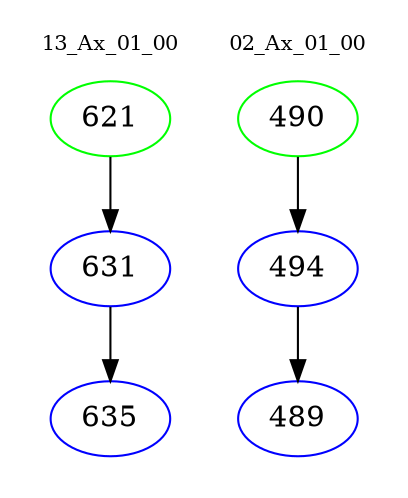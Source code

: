 digraph{
subgraph cluster_0 {
color = white
label = "13_Ax_01_00";
fontsize=10;
T0_621 [label="621", color="green"]
T0_621 -> T0_631 [color="black"]
T0_631 [label="631", color="blue"]
T0_631 -> T0_635 [color="black"]
T0_635 [label="635", color="blue"]
}
subgraph cluster_1 {
color = white
label = "02_Ax_01_00";
fontsize=10;
T1_490 [label="490", color="green"]
T1_490 -> T1_494 [color="black"]
T1_494 [label="494", color="blue"]
T1_494 -> T1_489 [color="black"]
T1_489 [label="489", color="blue"]
}
}
